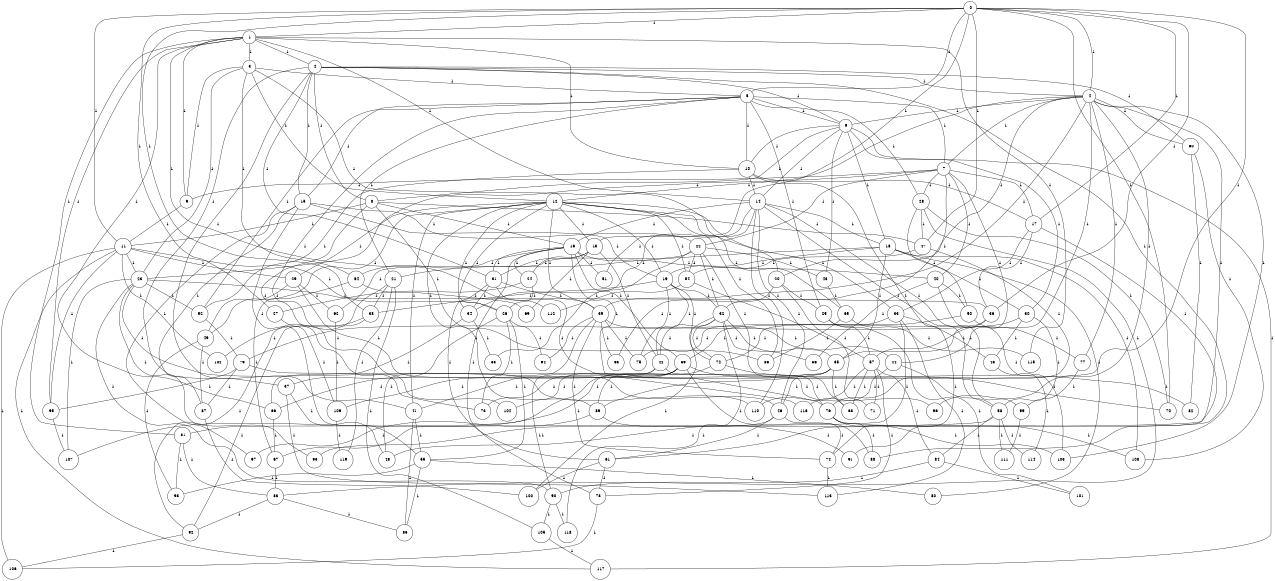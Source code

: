graph G {
size="8.5,11;"
ratio = "expand;"
fixedsize="true;"
overlap="scale;"
node[shape=circle,width=.12,hight=.12,fontsize=12]
edge[fontsize=12]

0[label=" 0" color=black, pos="2.6030603,0.7395373!"];
1[label=" 1" color=black, pos="2.9249819,2.4540323!"];
2[label=" 2" color=black, pos="1.6064342,0.39879779!"];
3[label=" 3" color=black, pos="2.2193534,1.7554333!"];
4[label=" 4" color=black, pos="1.3839499,0.92112546!"];
5[label=" 5" color=black, pos="0.21288678,2.8885038!"];
6[label=" 6" color=black, pos="0.82709182,2.0025391!"];
7[label=" 7" color=black, pos="2.9964179,1.9259385!"];
8[label=" 8" color=black, pos="1.1358187,1.9603418!"];
9[label=" 9" color=black, pos="0.20836012,2.0171921!"];
10[label=" 10" color=black, pos="0.72108889,1.6272919!"];
11[label=" 11" color=black, pos="2.6851554,2.6959205!"];
12[label=" 12" color=black, pos="2.8917687,2.2545456!"];
13[label=" 13" color=black, pos="0.63991482,1.9546436!"];
14[label=" 14" color=black, pos="1.524079,0.25411725!"];
15[label=" 15" color=black, pos="0.4803663,0.11997518!"];
16[label=" 16" color=black, pos="0.84553156,1.6769855!"];
17[label=" 17" color=black, pos="0.49469108,0.86868604!"];
18[label=" 18" color=black, pos="2.1101674,0.15622224!"];
19[label=" 19" color=black, pos="0.87870315,2.864428!"];
20[label=" 20" color=black, pos="0.46918876,2.8751274!"];
21[label=" 21" color=black, pos="0.26202304,2.5761102!"];
22[label=" 22" color=black, pos="2.7869537,1.3065989!"];
23[label=" 23" color=black, pos="0.010283229,2.8835049!"];
24[label=" 24" color=black, pos="1.5068911,2.9097065!"];
25[label=" 25" color=black, pos="2.254668,0.21736214!"];
26[label=" 26" color=black, pos="1.2743704,1.1601583!"];
27[label=" 27" color=black, pos="2.2257272,1.9235455!"];
28[label=" 28" color=black, pos="2.1435599,1.8040195!"];
29[label=" 29" color=black, pos="1.6284438,0.191685!"];
30[label=" 30" color=black, pos="1.2103572,2.6827174!"];
31[label=" 31" color=black, pos="0.92485806,0.076455225!"];
32[label=" 32" color=black, pos="0.12671276,1.4333313!"];
33[label=" 33" color=black, pos="1.7645542,0.74621626!"];
34[label=" 34" color=black, pos="0.024277832,1.1919982!"];
35[label=" 35" color=black, pos="2.9309608,0.9449209!"];
36[label=" 36" color=black, pos="0.91421652,2.4801038!"];
37[label=" 37" color=black, pos="2.1290701,1.9580578!"];
38[label=" 38" color=black, pos="1.1700727,2.5600678!"];
39[label=" 39" color=black, pos="0.20699748,2.5266799!"];
40[label=" 40" color=black, pos="2.6226847,2.715091!"];
41[label=" 41" color=black, pos="0.61070467,2.4261635!"];
42[label=" 42" color=black, pos="0.36768181,1.8849875!"];
43[label=" 43" color=black, pos="0.73370539,1.3731634!"];
44[label=" 44" color=black, pos="0.57884878,1.1905822!"];
45[label=" 45" color=black, pos="1.5250559,0.047346249!"];
46[label=" 46" color=black, pos="1.7894152,2.7900594!"];
47[label=" 47" color=black, pos="2.243937,1.3301229!"];
48[label=" 48" color=black, pos="0.27675053,1.2538606!"];
49[label=" 49" color=black, pos="1.5065212,1.5224377!"];
50[label=" 50" color=black, pos="0.29818582,0.17284564!"];
51[label=" 51" color=black, pos="0.23733356,0.67981313!"];
52[label=" 52" color=black, pos="0.39927623,2.5241012!"];
53[label=" 53" color=black, pos="2.0190353,2.6194608!"];
54[label=" 54" color=black, pos="0.17886152,2.8048631!"];
55[label=" 55" color=black, pos="2.7262595,0.28942028!"];
56[label=" 56" color=black, pos="0.1801999,0.89046526!"];
57[label=" 57" color=black, pos="1.223305,0.56092409!"];
58[label=" 58" color=black, pos="1.8203281,0.55338202!"];
59[label=" 59" color=black, pos="0.27977879,0.87384401!"];
60[label=" 60" color=black, pos="0.10359051,2.6033872!"];
61[label=" 61" color=black, pos="2.9693927,0.93107634!"];
62[label=" 62" color=black, pos="2.6323683,1.5710528!"];
63[label=" 63" color=black, pos="0.87092547,2.3616379!"];
64[label=" 64" color=black, pos="1.403754,2.7378465!"];
65[label=" 65" color=black, pos="1.6650061,1.1485498!"];
66[label=" 66" color=black, pos="0.032540299,2.5429959!"];
67[label=" 67" color=black, pos="0.93512697,1.9913741!"];
68[label=" 68" color=black, pos="1.8147851,1.1613433!"];
69[label=" 69" color=black, pos="2.8176093,2.9324321!"];
70[label=" 70" color=black, pos="1.8283591,1.8086054!"];
71[label=" 71" color=black, pos="2.3639581,2.75041!"];
72[label=" 72" color=black, pos="1.4223464,0.39477104!"];
73[label=" 73" color=black, pos="2.787027,2.5726866!"];
74[label=" 74" color=black, pos="1.2452526,2.1318864!"];
75[label=" 75" color=black, pos="0.53252233,2.2190971!"];
76[label=" 76" color=black, pos="0.71802186,0.13148533!"];
77[label=" 77" color=black, pos="1.4728601,2.9856088!"];
78[label=" 78" color=black, pos="0.56740244,0.00050381571!"];
79[label=" 79" color=black, pos="2.9644574,1.6990726!"];
80[label=" 80" color=black, pos="0.23917026,2.4741562!"];
81[label=" 81" color=black, pos="1.6371644,2.8457646!"];
82[label=" 82" color=black, pos="1.1625253,0.062796691!"];
83[label=" 83" color=black, pos="0.10091154,0.042355042!"];
84[label=" 84" color=black, pos="0.66233418,2.3545646!"];
85[label=" 85" color=black, pos="2.2377579,1.4364135!"];
86[label=" 86" color=black, pos="0.13438759,2.7365208!"];
87[label=" 87" color=black, pos="0.18783108,1.4856488!"];
88[label=" 88" color=black, pos="2.529437,0.45319862!"];
89[label=" 89" color=black, pos="0.0066478043,1.0490185!"];
90[label=" 90" color=black, pos="1.2766142,1.8642206!"];
91[label=" 91" color=black, pos="0.39370894,0.19645915!"];
92[label=" 92" color=black, pos="1.0804161,2.1912374!"];
93[label=" 93" color=black, pos="1.8911971,0.1233342!"];
94[label=" 94" color=black, pos="1.0645681,2.1244298!"];
95[label=" 95" color=black, pos="2.2954484,0.67940051!"];
96[label=" 96" color=black, pos="2.5698836,2.9914867!"];
97[label=" 97" color=black, pos="0.43156234,1.7457044!"];
98[label=" 98" color=black, pos="0.15232034,2.0857023!"];
99[label=" 99" color=black, pos="2.5165008,2.6020724!"];
100[label=" 100" color=black, pos="2.8331852,0.91509073!"];
101[label=" 101" color=black, pos="2.4209606,0.7499671!"];
102[label=" 102" color=black, pos="2.8982799,1.7379279!"];
103[label=" 103" color=black, pos="1.4844754,0.018613579!"];
104[label=" 104" color=black, pos="2.5499275,2.6308904!"];
105[label=" 105" color=black, pos="1.0506055,0.68966641!"];
106[label=" 106" color=black, pos="1.9865199,1.7489551!"];
107[label=" 107" color=black, pos="0.05753019,2.0999375!"];
108[label=" 108" color=black, pos="1.1443372,2.6150978!"];
109[label=" 109" color=black, pos="1.0534531,1.0508265!"];
110[label=" 110" color=black, pos="0.23946172,1.1454613!"];
111[label=" 111" color=black, pos="0.20608272,2.7782961!"];
112[label=" 112" color=black, pos="2.1741752,1.7375001!"];
113[label=" 113" color=black, pos="1.7857813,2.4277064!"];
114[label=" 114" color=black, pos="2.2025352,2.2753218!"];
115[label=" 115" color=black, pos="0.52768893,0.1507808!"];
116[label=" 116" color=black, pos="0.39028749,2.2373239!"];
117[label=" 117" color=black, pos="2.1309434,1.3954736!"];
118[label=" 118" color=black, pos="1.0769048,0.094342288!"];
119[label=" 119" color=black, pos="1.7050098,1.0389977!"];
0--1[label="1"]
0--4[label="1"]
0--5[label="1"]
0--11[label="1"]
0--13[label="1"]
0--17[label="1"]
0--27[label="1"]
0--36[label="1"]
0--38[label="1"]
0--47[label="1"]
0--70[label="1"]
0--89[label="1"]
1--2[label="1"]
1--3[label="1"]
1--9[label="1"]
1--10[label="1"]
1--14[label="1"]
1--66[label="1"]
1--81[label="1"]
1--95[label="1"]
1--112[label="1"]
1--115[label="1"]
2--4[label="1"]
2--6[label="1"]
2--8[label="1"]
2--15[label="1"]
2--31[label="1"]
2--37[label="1"]
2--41[label="1"]
2--60[label="1"]
2--91[label="1"]
3--5[label="1"]
3--9[label="1"]
3--12[label="1"]
3--20[label="1"]
3--23[label="1"]
3--64[label="1"]
4--6[label="1"]
4--7[label="1"]
4--20[label="1"]
4--23[label="1"]
4--35[label="1"]
4--39[label="1"]
4--60[label="1"]
4--61[label="1"]
4--77[label="1"]
4--96[label="1"]
4--103[label="1"]
5--6[label="1"]
5--7[label="1"]
5--10[label="1"]
5--15[label="1"]
5--21[label="1"]
5--25[label="1"]
5--28[label="1"]
5--52[label="1"]
5--104[label="1"]
6--8[label="1"]
6--10[label="1"]
6--14[label="1"]
6--18[label="1"]
6--30[label="1"]
6--43[label="1"]
6--117[label="1"]
7--9[label="1"]
7--12[label="1"]
7--17[label="1"]
7--22[label="1"]
7--28[label="1"]
7--32[label="1"]
7--40[label="1"]
7--44[label="1"]
8--11[label="1"]
8--16[label="1"]
8--47[label="1"]
8--73[label="1"]
8--86[label="1"]
9--11[label="1"]
10--14[label="1"]
10--17[label="1"]
10--52[label="1"]
10--74[label="1"]
11--23[label="1"]
11--26[label="1"]
11--29[label="1"]
11--95[label="1"]
11--102[label="1"]
11--106[label="1"]
11--117[label="1"]
12--13[label="1"]
12--19[label="1"]
12--26[label="1"]
12--29[label="1"]
12--33[label="1"]
12--34[label="1"]
12--39[label="1"]
12--41[label="1"]
12--49[label="1"]
12--54[label="1"]
12--65[label="1"]
12--86[label="1"]
12--89[label="1"]
13--24[label="1"]
13--31[label="1"]
13--42[label="1"]
13--69[label="1"]
14--16[label="1"]
14--18[label="1"]
14--34[label="1"]
14--46[label="1"]
14--51[label="1"]
14--58[label="1"]
14--99[label="1"]
14--110[label="1"]
15--19[label="1"]
15--22[label="1"]
15--55[label="1"]
15--87[label="1"]
15--97[label="1"]
16--24[label="1"]
16--31[label="1"]
16--40[label="1"]
16--51[label="1"]
16--59[label="1"]
16--64[label="1"]
16--76[label="1"]
16--78[label="1"]
17--33[label="1"]
17--36[label="1"]
17--88[label="1"]
18--19[label="1"]
18--21[label="1"]
18--30[label="1"]
18--35[label="1"]
18--80[label="1"]
18--108[label="1"]
19--32[label="1"]
19--38[label="1"]
19--42[label="1"]
19--72[label="1"]
19--75[label="1"]
20--25[label="1"]
20--63[label="1"]
20--71[label="1"]
21--38[label="1"]
21--92[label="1"]
21--105[label="1"]
21--119[label="1"]
22--32[label="1"]
22--43[label="1"]
22--53[label="1"]
22--54[label="1"]
22--62[label="1"]
22--68[label="1"]
23--36[label="1"]
23--52[label="1"]
23--90[label="1"]
23--93[label="1"]
23--107[label="1"]
23--110[label="1"]
24--26[label="1"]
24--27[label="1"]
25--57[label="1"]
25--101[label="1"]
26--37[label="1"]
26--55[label="1"]
26--73[label="1"]
26--94[label="1"]
27--109[label="1"]
28--47[label="1"]
28--50[label="1"]
28--70[label="1"]
28--83[label="1"]
29--46[label="1"]
29--49[label="1"]
29--62[label="1"]
30--45[label="1"]
30--58[label="1"]
30--79[label="1"]
31--34[label="1"]
31--39[label="1"]
31--61[label="1"]
31--116[label="1"]
32--35[label="1"]
32--42[label="1"]
32--56[label="1"]
32--72[label="1"]
32--100[label="1"]
32--118[label="1"]
33--45[label="1"]
33--67[label="1"]
33--75[label="1"]
33--113[label="1"]
34--53[label="1"]
34--66[label="1"]
35--41[label="1"]
35--46[label="1"]
35--68[label="1"]
35--109[label="1"]
36--57[label="1"]
36--72[label="1"]
37--48[label="1"]
37--113[label="1"]
38--92[label="1"]
38--102[label="1"]
39--44[label="1"]
39--48[label="1"]
39--63[label="1"]
39--74[label="1"]
39--75[label="1"]
39--94[label="1"]
40--50[label="1"]
40--56[label="1"]
40--103[label="1"]
41--55[label="1"]
41--85[label="1"]
42--66[label="1"]
42--76[label="1"]
42--90[label="1"]
43--65[label="1"]
44--58[label="1"]
44--116[label="1"]
45--114[label="1"]
46--48[label="1"]
46--61[label="1"]
46--74[label="1"]
47--54[label="1"]
47--76[label="1"]
49--87[label="1"]
49--98[label="1"]
50--59[label="1"]
50--77[label="1"]
52--79[label="1"]
54--57[label="1"]
54--112[label="1"]
55--80[label="1"]
55--85[label="1"]
55--98[label="1"]
57--68[label="1"]
57--71[label="1"]
57--78[label="1"]
57--84[label="1"]
57--110[label="1"]
58--84[label="1"]
58--93[label="1"]
58--111[label="1"]
58--114[label="1"]
59--70[label="1"]
59--73[label="1"]
59--81[label="1"]
59--88[label="1"]
59--89[label="1"]
59--104[label="1"]
60--82[label="1"]
60--108[label="1"]
61--78[label="1"]
61--100[label="1"]
62--109[label="1"]
64--67[label="1"]
64--69[label="1"]
65--86[label="1"]
65--115[label="1"]
66--67[label="1"]
67--83[label="1"]
72--82[label="1"]
72--107[label="1"]
74--113[label="1"]
76--88[label="1"]
76--103[label="1"]
76--108[label="1"]
77--99[label="1"]
78--106[label="1"]
79--87[label="1"]
79--95[label="1"]
79--96[label="1"]
81--83[label="1"]
81--98[label="1"]
83--85[label="1"]
83--92[label="1"]
84--90[label="1"]
84--101[label="1"]
87--100[label="1"]
89--91[label="1"]
89--97[label="1"]
90--105[label="1"]
90--118[label="1"]
92--106[label="1"]
95--107[label="1"]
99--111[label="1"]
105--117[label="1"]
109--119[label="1"]

}
